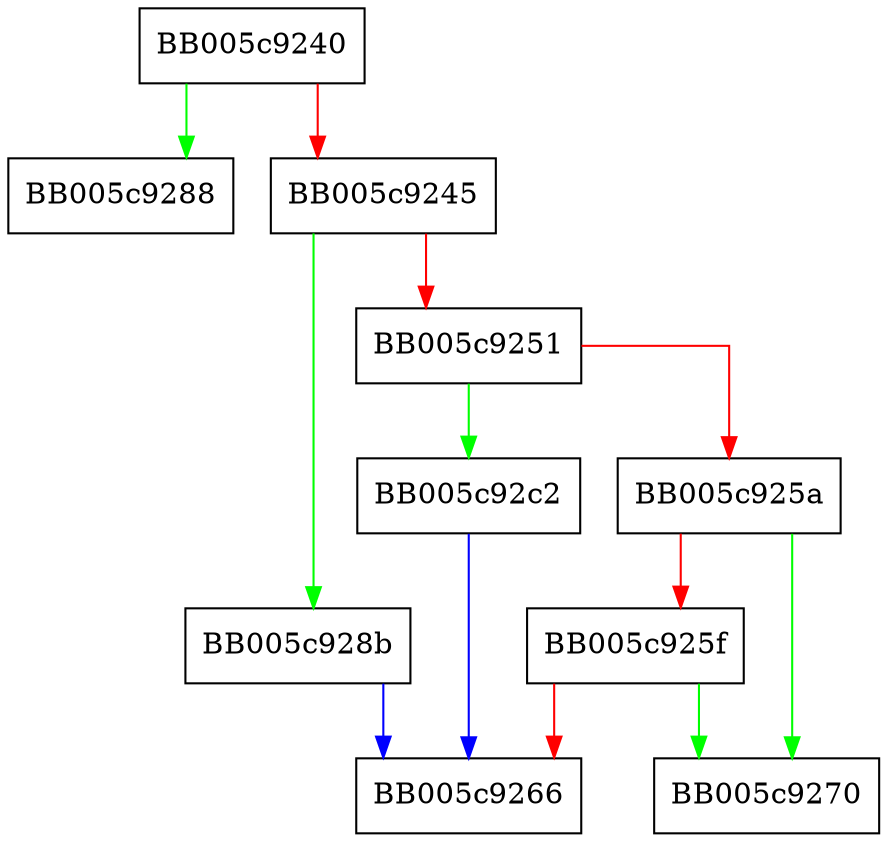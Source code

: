 digraph EVP_PKEY_encapsulate {
  node [shape="box"];
  graph [splines=ortho];
  BB005c9240 -> BB005c9288 [color="green"];
  BB005c9240 -> BB005c9245 [color="red"];
  BB005c9245 -> BB005c928b [color="green"];
  BB005c9245 -> BB005c9251 [color="red"];
  BB005c9251 -> BB005c92c2 [color="green"];
  BB005c9251 -> BB005c925a [color="red"];
  BB005c925a -> BB005c9270 [color="green"];
  BB005c925a -> BB005c925f [color="red"];
  BB005c925f -> BB005c9270 [color="green"];
  BB005c925f -> BB005c9266 [color="red"];
  BB005c928b -> BB005c9266 [color="blue"];
  BB005c92c2 -> BB005c9266 [color="blue"];
}